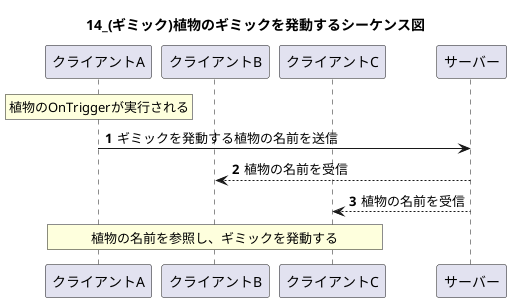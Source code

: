 @startuml
'https://plantuml.com/sequence-diagram


participant クライアントA
participant クライアントB
participant クライアントC
participant サーバー

autonumber
title 14_(ギミック)植物のギミックを発動するシーケンス図
rnote over クライアントA:植物のOnTriggerが実行される
クライアントA -> サーバー:ギミックを発動する植物の名前を送信
クライアントB <-- サーバー:植物の名前を受信
クライアントC <-- サーバー:植物の名前を受信
rnote over クライアントA,クライアントC:植物の名前を参照し、ギミックを発動する
@enduml